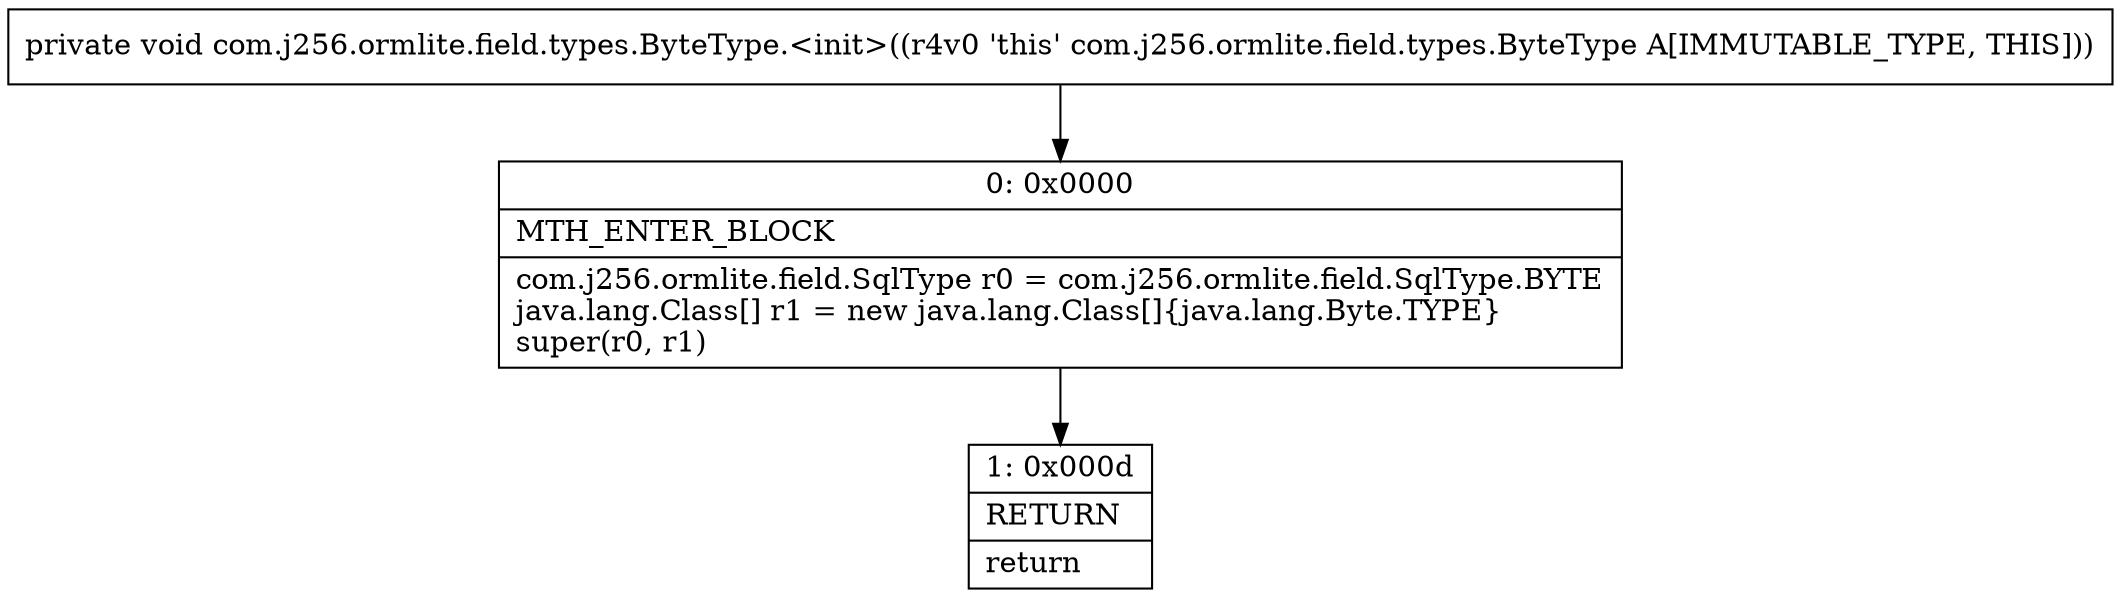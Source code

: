 digraph "CFG forcom.j256.ormlite.field.types.ByteType.\<init\>()V" {
Node_0 [shape=record,label="{0\:\ 0x0000|MTH_ENTER_BLOCK\l|com.j256.ormlite.field.SqlType r0 = com.j256.ormlite.field.SqlType.BYTE\ljava.lang.Class[] r1 = new java.lang.Class[]\{java.lang.Byte.TYPE\}\lsuper(r0, r1)\l}"];
Node_1 [shape=record,label="{1\:\ 0x000d|RETURN\l|return\l}"];
MethodNode[shape=record,label="{private void com.j256.ormlite.field.types.ByteType.\<init\>((r4v0 'this' com.j256.ormlite.field.types.ByteType A[IMMUTABLE_TYPE, THIS])) }"];
MethodNode -> Node_0;
Node_0 -> Node_1;
}

